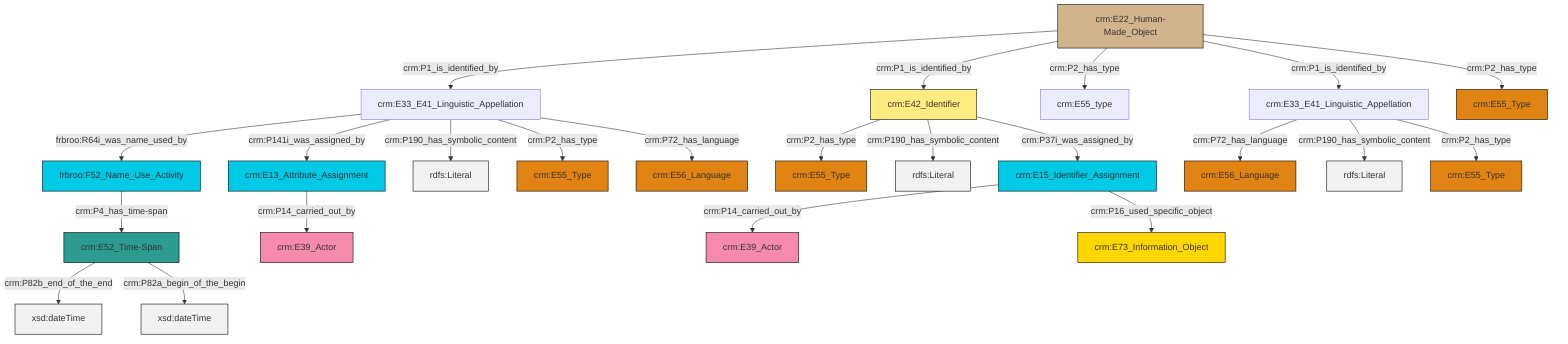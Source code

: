 graph TD
classDef Literal fill:#f2f2f2,stroke:#000000;
classDef CRM_Entity fill:#FFFFFF,stroke:#000000;
classDef Temporal_Entity fill:#00C9E6, stroke:#000000;
classDef Type fill:#E18312, stroke:#000000;
classDef Time-Span fill:#2C9C91, stroke:#000000;
classDef Appellation fill:#FFEB7F, stroke:#000000;
classDef Place fill:#008836, stroke:#000000;
classDef Persistent_Item fill:#B266B2, stroke:#000000;
classDef Conceptual_Object fill:#FFD700, stroke:#000000;
classDef Physical_Thing fill:#D2B48C, stroke:#000000;
classDef Actor fill:#f58aad, stroke:#000000;
classDef PC_Classes fill:#4ce600, stroke:#000000;
classDef Multi fill:#cccccc,stroke:#000000;

0["crm:E33_E41_Linguistic_Appellation"]:::Default -->|frbroo:R64i_was_name_used_by| 1["frbroo:F52_Name_Use_Activity"]:::Temporal_Entity
2["crm:E52_Time-Span"]:::Time-Span -->|crm:P82b_end_of_the_end| 3[xsd:dateTime]:::Literal
4["crm:E22_Human-Made_Object"]:::Physical_Thing -->|crm:P1_is_identified_by| 0["crm:E33_E41_Linguistic_Appellation"]:::Default
4["crm:E22_Human-Made_Object"]:::Physical_Thing -->|crm:P1_is_identified_by| 5["crm:E42_Identifier"]:::Appellation
0["crm:E33_E41_Linguistic_Appellation"]:::Default -->|crm:P141i_was_assigned_by| 8["crm:E13_Attribute_Assignment"]:::Temporal_Entity
0["crm:E33_E41_Linguistic_Appellation"]:::Default -->|crm:P190_has_symbolic_content| 10[rdfs:Literal]:::Literal
4["crm:E22_Human-Made_Object"]:::Physical_Thing -->|crm:P2_has_type| 11["crm:E55_type"]:::Default
1["frbroo:F52_Name_Use_Activity"]:::Temporal_Entity -->|crm:P4_has_time-span| 2["crm:E52_Time-Span"]:::Time-Span
16["crm:E33_E41_Linguistic_Appellation"]:::Default -->|crm:P72_has_language| 6["crm:E56_Language"]:::Type
5["crm:E42_Identifier"]:::Appellation -->|crm:P2_has_type| 12["crm:E55_Type"]:::Type
16["crm:E33_E41_Linguistic_Appellation"]:::Default -->|crm:P190_has_symbolic_content| 18[rdfs:Literal]:::Literal
16["crm:E33_E41_Linguistic_Appellation"]:::Default -->|crm:P2_has_type| 21["crm:E55_Type"]:::Type
0["crm:E33_E41_Linguistic_Appellation"]:::Default -->|crm:P2_has_type| 27["crm:E55_Type"]:::Type
4["crm:E22_Human-Made_Object"]:::Physical_Thing -->|crm:P1_is_identified_by| 16["crm:E33_E41_Linguistic_Appellation"]:::Default
5["crm:E42_Identifier"]:::Appellation -->|crm:P190_has_symbolic_content| 36[rdfs:Literal]:::Literal
5["crm:E42_Identifier"]:::Appellation -->|crm:P37i_was_assigned_by| 23["crm:E15_Identifier_Assignment"]:::Temporal_Entity
4["crm:E22_Human-Made_Object"]:::Physical_Thing -->|crm:P2_has_type| 14["crm:E55_Type"]:::Type
8["crm:E13_Attribute_Assignment"]:::Temporal_Entity -->|crm:P14_carried_out_by| 25["crm:E39_Actor"]:::Actor
2["crm:E52_Time-Span"]:::Time-Span -->|crm:P82a_begin_of_the_begin| 40[xsd:dateTime]:::Literal
23["crm:E15_Identifier_Assignment"]:::Temporal_Entity -->|crm:P14_carried_out_by| 32["crm:E39_Actor"]:::Actor
23["crm:E15_Identifier_Assignment"]:::Temporal_Entity -->|crm:P16_used_specific_object| 19["crm:E73_Information_Object"]:::Conceptual_Object
0["crm:E33_E41_Linguistic_Appellation"]:::Default -->|crm:P72_has_language| 34["crm:E56_Language"]:::Type
